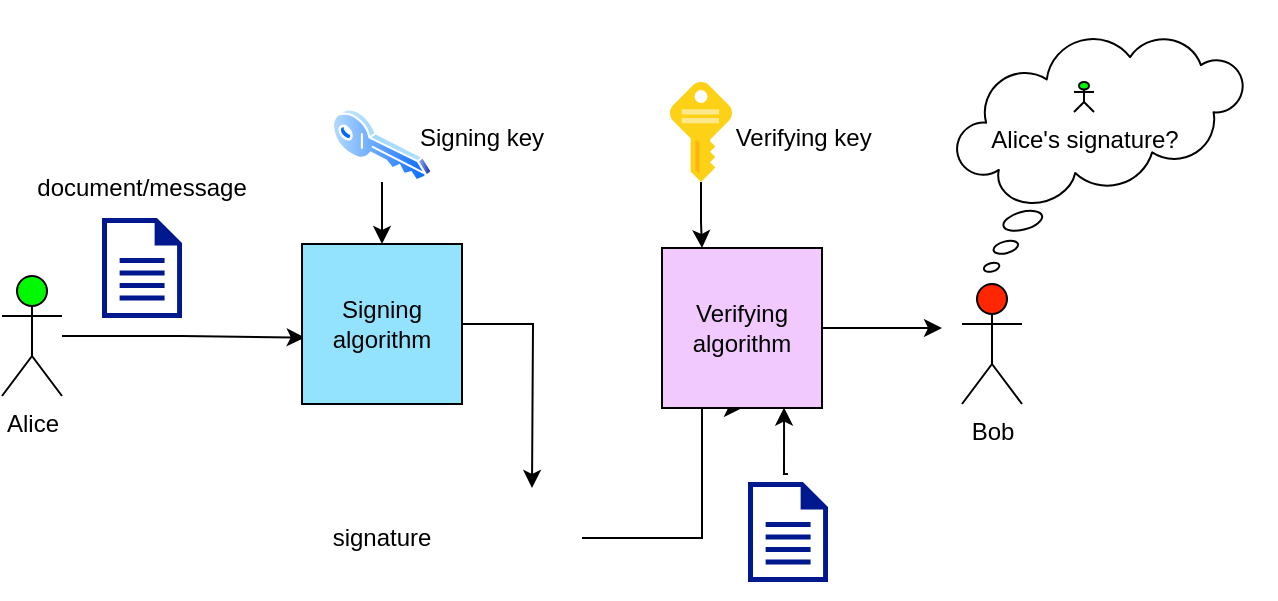<mxfile version="21.1.4" type="github">
  <diagram name="Page-1" id="sksG6t6bVZXev0yr0DiC">
    <mxGraphModel dx="794" dy="547" grid="1" gridSize="10" guides="1" tooltips="1" connect="1" arrows="1" fold="1" page="1" pageScale="1" pageWidth="827" pageHeight="1169" math="0" shadow="0">
      <root>
        <mxCell id="0" />
        <mxCell id="1" parent="0" />
        <mxCell id="ZEYZ70mh66beEiMZWsyL-1" value="Bob" style="shape=umlActor;verticalLabelPosition=bottom;verticalAlign=top;html=1;outlineConnect=0;fillColor=#ff2600;" vertex="1" parent="1">
          <mxGeometry x="620" y="258" width="30" height="60" as="geometry" />
        </mxCell>
        <mxCell id="ZEYZ70mh66beEiMZWsyL-2" value="" style="sketch=0;aspect=fixed;pointerEvents=1;shadow=0;dashed=0;html=1;strokeColor=none;labelPosition=center;verticalLabelPosition=bottom;verticalAlign=top;align=center;fillColor=#00188D;shape=mxgraph.mscae.enterprise.document" vertex="1" parent="1">
          <mxGeometry x="190" y="225" width="40" height="50" as="geometry" />
        </mxCell>
        <mxCell id="ZEYZ70mh66beEiMZWsyL-3" style="edgeStyle=orthogonalEdgeStyle;rounded=0;orthogonalLoop=1;jettySize=auto;html=1;entryX=0.5;entryY=1;entryDx=0;entryDy=0;" edge="1" parent="1" target="ZEYZ70mh66beEiMZWsyL-15">
          <mxGeometry relative="1" as="geometry">
            <mxPoint x="430" y="385.0" as="sourcePoint" />
            <Array as="points">
              <mxPoint x="490" y="385" />
              <mxPoint x="490" y="320" />
            </Array>
          </mxGeometry>
        </mxCell>
        <mxCell id="ZEYZ70mh66beEiMZWsyL-5" style="edgeStyle=orthogonalEdgeStyle;rounded=0;orthogonalLoop=1;jettySize=auto;html=1;entryX=0.5;entryY=0;entryDx=0;entryDy=0;" edge="1" parent="1" source="ZEYZ70mh66beEiMZWsyL-6" target="ZEYZ70mh66beEiMZWsyL-10">
          <mxGeometry relative="1" as="geometry" />
        </mxCell>
        <mxCell id="ZEYZ70mh66beEiMZWsyL-6" value="" style="image;aspect=fixed;perimeter=ellipsePerimeter;html=1;align=center;shadow=0;dashed=0;spacingTop=3;image=img/lib/active_directory/key.svg;" vertex="1" parent="1">
          <mxGeometry x="305" y="170" width="50" height="37" as="geometry" />
        </mxCell>
        <mxCell id="ZEYZ70mh66beEiMZWsyL-7" style="edgeStyle=orthogonalEdgeStyle;rounded=0;orthogonalLoop=1;jettySize=auto;html=1;entryX=0.017;entryY=0.585;entryDx=0;entryDy=0;entryPerimeter=0;" edge="1" parent="1" source="ZEYZ70mh66beEiMZWsyL-8" target="ZEYZ70mh66beEiMZWsyL-10">
          <mxGeometry relative="1" as="geometry" />
        </mxCell>
        <mxCell id="ZEYZ70mh66beEiMZWsyL-8" value="Alice&lt;br&gt;" style="shape=umlActor;verticalLabelPosition=bottom;verticalAlign=top;html=1;outlineConnect=0;fillColor=#00f900;" vertex="1" parent="1">
          <mxGeometry x="140" y="254" width="30" height="60" as="geometry" />
        </mxCell>
        <mxCell id="ZEYZ70mh66beEiMZWsyL-9" style="edgeStyle=orthogonalEdgeStyle;rounded=0;orthogonalLoop=1;jettySize=auto;html=1;entryX=0.5;entryY=0;entryDx=0;entryDy=0;" edge="1" parent="1" source="ZEYZ70mh66beEiMZWsyL-10">
          <mxGeometry relative="1" as="geometry">
            <mxPoint x="405" y="360" as="targetPoint" />
          </mxGeometry>
        </mxCell>
        <mxCell id="ZEYZ70mh66beEiMZWsyL-10" value="Signing algorithm" style="whiteSpace=wrap;html=1;aspect=fixed;fillColor=#94e3fe;" vertex="1" parent="1">
          <mxGeometry x="290" y="238" width="80" height="80" as="geometry" />
        </mxCell>
        <mxCell id="ZEYZ70mh66beEiMZWsyL-11" value="Signing key&lt;br&gt;" style="text;html=1;strokeColor=none;fillColor=none;align=center;verticalAlign=middle;whiteSpace=wrap;rounded=0;" vertex="1" parent="1">
          <mxGeometry x="340" y="170" width="80" height="30" as="geometry" />
        </mxCell>
        <mxCell id="ZEYZ70mh66beEiMZWsyL-12" value="document/message&lt;br&gt;" style="text;html=1;strokeColor=none;fillColor=none;align=center;verticalAlign=middle;whiteSpace=wrap;rounded=0;" vertex="1" parent="1">
          <mxGeometry x="180" y="195" width="60" height="30" as="geometry" />
        </mxCell>
        <mxCell id="ZEYZ70mh66beEiMZWsyL-13" value="signature&lt;br&gt;" style="text;html=1;strokeColor=none;fillColor=none;align=center;verticalAlign=middle;whiteSpace=wrap;rounded=0;" vertex="1" parent="1">
          <mxGeometry x="300" y="370" width="60" height="30" as="geometry" />
        </mxCell>
        <mxCell id="ZEYZ70mh66beEiMZWsyL-29" style="edgeStyle=orthogonalEdgeStyle;rounded=0;orthogonalLoop=1;jettySize=auto;html=1;exitX=1;exitY=0.5;exitDx=0;exitDy=0;" edge="1" parent="1" source="ZEYZ70mh66beEiMZWsyL-15">
          <mxGeometry relative="1" as="geometry">
            <mxPoint x="610" y="280" as="targetPoint" />
          </mxGeometry>
        </mxCell>
        <mxCell id="ZEYZ70mh66beEiMZWsyL-15" value="Verifying algorithm" style="whiteSpace=wrap;html=1;aspect=fixed;fillColor=#f1c9fe;" vertex="1" parent="1">
          <mxGeometry x="470" y="240" width="80" height="80" as="geometry" />
        </mxCell>
        <mxCell id="ZEYZ70mh66beEiMZWsyL-16" value="Verifying key&amp;nbsp;" style="text;html=1;strokeColor=none;fillColor=none;align=center;verticalAlign=middle;whiteSpace=wrap;rounded=0;" vertex="1" parent="1">
          <mxGeometry x="490" y="170" width="105" height="30" as="geometry" />
        </mxCell>
        <mxCell id="ZEYZ70mh66beEiMZWsyL-17" style="edgeStyle=orthogonalEdgeStyle;rounded=0;orthogonalLoop=1;jettySize=auto;html=1;entryX=0.25;entryY=0;entryDx=0;entryDy=0;" edge="1" parent="1" source="ZEYZ70mh66beEiMZWsyL-18" target="ZEYZ70mh66beEiMZWsyL-15">
          <mxGeometry relative="1" as="geometry" />
        </mxCell>
        <mxCell id="ZEYZ70mh66beEiMZWsyL-18" value="" style="image;sketch=0;aspect=fixed;html=1;points=[];align=center;fontSize=12;image=img/lib/mscae/Key.svg;" vertex="1" parent="1">
          <mxGeometry x="474" y="157" width="31" height="50" as="geometry" />
        </mxCell>
        <mxCell id="ZEYZ70mh66beEiMZWsyL-22" value="" style="shape=image;html=1;verticalAlign=top;verticalLabelPosition=bottom;labelBackgroundColor=#ffffff;imageAspect=0;aspect=fixed;image=https://cdn3.iconfinder.com/data/icons/ballicons-reloaded-free/512/icon-57-128.png" vertex="1" parent="1">
          <mxGeometry x="370" y="355" width="60" height="60" as="geometry" />
        </mxCell>
        <mxCell id="ZEYZ70mh66beEiMZWsyL-25" style="edgeStyle=orthogonalEdgeStyle;rounded=0;orthogonalLoop=1;jettySize=auto;html=1;exitX=0.5;exitY=0;exitDx=0;exitDy=0;exitPerimeter=0;entryX=0.913;entryY=1.06;entryDx=0;entryDy=0;entryPerimeter=0;" edge="1" parent="1">
          <mxGeometry relative="1" as="geometry">
            <mxPoint x="533" y="353" as="sourcePoint" />
            <mxPoint x="531.04" y="319.8" as="targetPoint" />
          </mxGeometry>
        </mxCell>
        <mxCell id="ZEYZ70mh66beEiMZWsyL-23" value="" style="sketch=0;aspect=fixed;pointerEvents=1;shadow=0;dashed=0;html=1;strokeColor=none;labelPosition=center;verticalLabelPosition=bottom;verticalAlign=top;align=center;fillColor=#00188D;shape=mxgraph.mscae.enterprise.document" vertex="1" parent="1">
          <mxGeometry x="513" y="357" width="40" height="50" as="geometry" />
        </mxCell>
        <mxCell id="ZEYZ70mh66beEiMZWsyL-26" value="" style="whiteSpace=wrap;html=1;shape=mxgraph.basic.cloud_callout;rotation=-15;" vertex="1" parent="1">
          <mxGeometry x="616" y="135" width="150" height="100" as="geometry" />
        </mxCell>
        <mxCell id="ZEYZ70mh66beEiMZWsyL-27" value="Alice&#39;s signature?" style="shape=umlActor;verticalLabelPosition=bottom;verticalAlign=top;html=1;outlineConnect=0;fillColor=#00f900;" vertex="1" parent="1">
          <mxGeometry x="676" y="157" width="10" height="15" as="geometry" />
        </mxCell>
      </root>
    </mxGraphModel>
  </diagram>
</mxfile>
